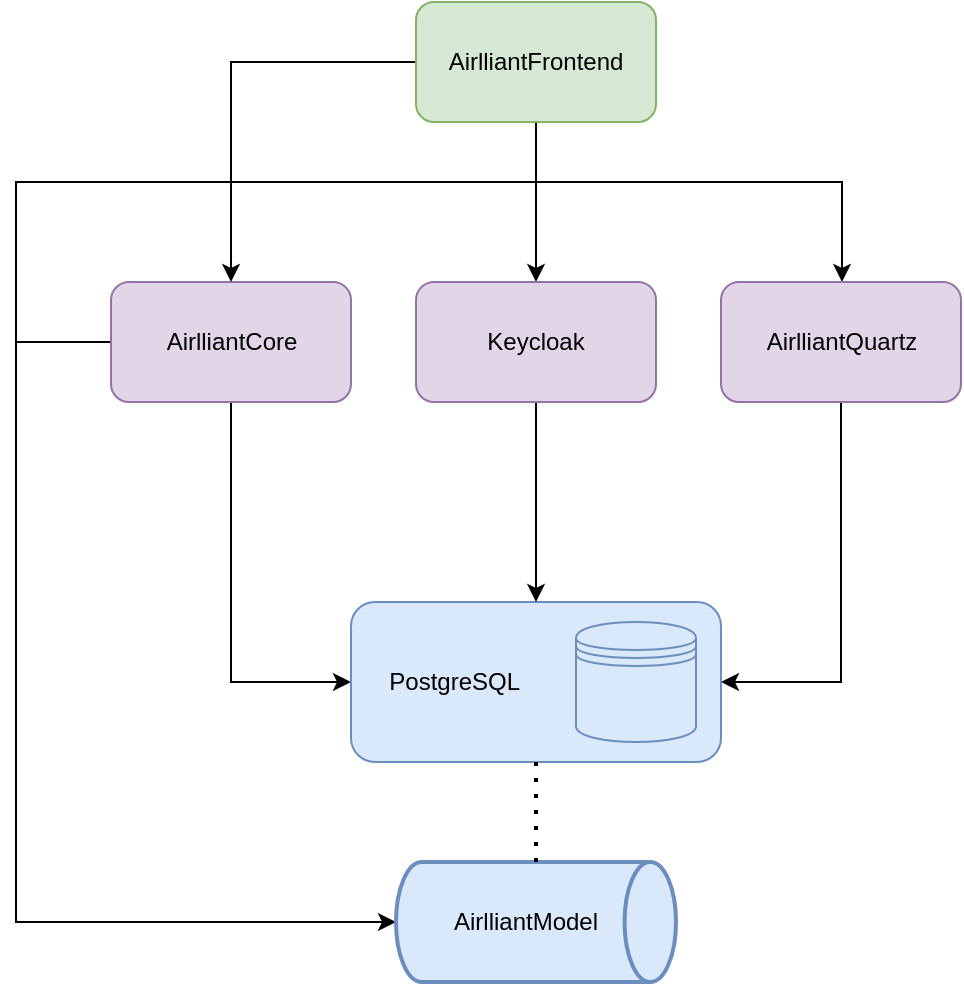<mxfile version="16.4.0" type="device"><diagram id="GLfvgGwBrP9tRltOh755" name="Page-1"><mxGraphModel dx="1422" dy="852" grid="1" gridSize="10" guides="1" tooltips="1" connect="1" arrows="1" fold="1" page="1" pageScale="1" pageWidth="827" pageHeight="1169" math="0" shadow="0"><root><mxCell id="0"/><mxCell id="1" parent="0"/><mxCell id="yJlGXWF06aHl1t9ksPlr-22" style="edgeStyle=orthogonalEdgeStyle;rounded=0;orthogonalLoop=1;jettySize=auto;html=1;entryX=0;entryY=0.5;entryDx=0;entryDy=0;entryPerimeter=0;" edge="1" parent="1" source="yJlGXWF06aHl1t9ksPlr-4" target="yJlGXWF06aHl1t9ksPlr-16"><mxGeometry relative="1" as="geometry"><Array as="points"><mxPoint x="177" y="510"/><mxPoint x="177" y="800"/></Array></mxGeometry></mxCell><mxCell id="yJlGXWF06aHl1t9ksPlr-25" style="edgeStyle=orthogonalEdgeStyle;rounded=0;orthogonalLoop=1;jettySize=auto;html=1;exitX=0;exitY=0.5;exitDx=0;exitDy=0;entryX=0.5;entryY=0;entryDx=0;entryDy=0;" edge="1" parent="1" source="yJlGXWF06aHl1t9ksPlr-4" target="yJlGXWF06aHl1t9ksPlr-5"><mxGeometry relative="1" as="geometry"><Array as="points"><mxPoint x="177" y="510"/><mxPoint x="177" y="430"/><mxPoint x="590" y="430"/><mxPoint x="590" y="480"/></Array></mxGeometry></mxCell><mxCell id="yJlGXWF06aHl1t9ksPlr-26" style="edgeStyle=orthogonalEdgeStyle;rounded=0;orthogonalLoop=1;jettySize=auto;html=1;exitX=0.5;exitY=1;exitDx=0;exitDy=0;entryX=0;entryY=0.5;entryDx=0;entryDy=0;" edge="1" parent="1" source="yJlGXWF06aHl1t9ksPlr-4" target="yJlGXWF06aHl1t9ksPlr-8"><mxGeometry relative="1" as="geometry"/></mxCell><mxCell id="yJlGXWF06aHl1t9ksPlr-4" value="AirlliantCore" style="rounded=1;whiteSpace=wrap;html=1;fillColor=#e1d5e7;strokeColor=#9673a6;" vertex="1" parent="1"><mxGeometry x="224.5" y="480" width="120" height="60" as="geometry"/></mxCell><mxCell id="yJlGXWF06aHl1t9ksPlr-28" style="edgeStyle=orthogonalEdgeStyle;rounded=0;orthogonalLoop=1;jettySize=auto;html=1;exitX=0.5;exitY=1;exitDx=0;exitDy=0;entryX=1;entryY=0.5;entryDx=0;entryDy=0;" edge="1" parent="1" source="yJlGXWF06aHl1t9ksPlr-5" target="yJlGXWF06aHl1t9ksPlr-8"><mxGeometry relative="1" as="geometry"/></mxCell><mxCell id="yJlGXWF06aHl1t9ksPlr-5" value="AirlliantQuartz" style="rounded=1;whiteSpace=wrap;html=1;fillColor=#e1d5e7;strokeColor=#9673a6;" vertex="1" parent="1"><mxGeometry x="529.5" y="480" width="120" height="60" as="geometry"/></mxCell><mxCell id="yJlGXWF06aHl1t9ksPlr-8" value="&amp;nbsp; &amp;nbsp; &amp;nbsp;PostgreSQL" style="rounded=1;whiteSpace=wrap;html=1;align=left;fillColor=#dae8fc;strokeColor=#6c8ebf;" vertex="1" parent="1"><mxGeometry x="344.5" y="640" width="185" height="80" as="geometry"/></mxCell><mxCell id="yJlGXWF06aHl1t9ksPlr-13" style="edgeStyle=orthogonalEdgeStyle;rounded=0;orthogonalLoop=1;jettySize=auto;html=1;" edge="1" parent="1" source="yJlGXWF06aHl1t9ksPlr-6" target="yJlGXWF06aHl1t9ksPlr-4"><mxGeometry relative="1" as="geometry"/></mxCell><mxCell id="yJlGXWF06aHl1t9ksPlr-14" style="edgeStyle=orthogonalEdgeStyle;rounded=0;orthogonalLoop=1;jettySize=auto;html=1;entryX=0.5;entryY=0;entryDx=0;entryDy=0;" edge="1" parent="1" source="yJlGXWF06aHl1t9ksPlr-6" target="yJlGXWF06aHl1t9ksPlr-7"><mxGeometry relative="1" as="geometry"/></mxCell><mxCell id="yJlGXWF06aHl1t9ksPlr-6" value="AirlliantFrontend" style="rounded=1;whiteSpace=wrap;html=1;fillColor=#d5e8d4;strokeColor=#82b366;" vertex="1" parent="1"><mxGeometry x="377" y="340" width="120" height="60" as="geometry"/></mxCell><mxCell id="yJlGXWF06aHl1t9ksPlr-11" style="edgeStyle=orthogonalEdgeStyle;rounded=0;orthogonalLoop=1;jettySize=auto;html=1;entryX=0.5;entryY=0;entryDx=0;entryDy=0;" edge="1" parent="1" source="yJlGXWF06aHl1t9ksPlr-7" target="yJlGXWF06aHl1t9ksPlr-8"><mxGeometry relative="1" as="geometry"/></mxCell><mxCell id="yJlGXWF06aHl1t9ksPlr-7" value="Keycloak" style="rounded=1;whiteSpace=wrap;html=1;fillColor=#e1d5e7;strokeColor=#9673a6;" vertex="1" parent="1"><mxGeometry x="377" y="480" width="120" height="60" as="geometry"/></mxCell><mxCell id="yJlGXWF06aHl1t9ksPlr-15" value="" style="shape=datastore;whiteSpace=wrap;html=1;fillColor=#dae8fc;strokeColor=#6c8ebf;" vertex="1" parent="1"><mxGeometry x="457" y="650" width="60" height="60" as="geometry"/></mxCell><mxCell id="yJlGXWF06aHl1t9ksPlr-16" value="AirlliantModel&amp;nbsp; &amp;nbsp;" style="strokeWidth=2;html=1;shape=mxgraph.flowchart.direct_data;whiteSpace=wrap;align=center;fillColor=#dae8fc;strokeColor=#6c8ebf;" vertex="1" parent="1"><mxGeometry x="367" y="770" width="140" height="60" as="geometry"/></mxCell><mxCell id="yJlGXWF06aHl1t9ksPlr-23" value="" style="endArrow=none;dashed=1;html=1;dashPattern=1 3;strokeWidth=2;rounded=0;entryX=0.5;entryY=1;entryDx=0;entryDy=0;exitX=0.5;exitY=0;exitDx=0;exitDy=0;exitPerimeter=0;" edge="1" parent="1" source="yJlGXWF06aHl1t9ksPlr-16" target="yJlGXWF06aHl1t9ksPlr-8"><mxGeometry width="50" height="50" relative="1" as="geometry"><mxPoint x="387" y="590" as="sourcePoint"/><mxPoint x="437" y="540" as="targetPoint"/></mxGeometry></mxCell></root></mxGraphModel></diagram></mxfile>